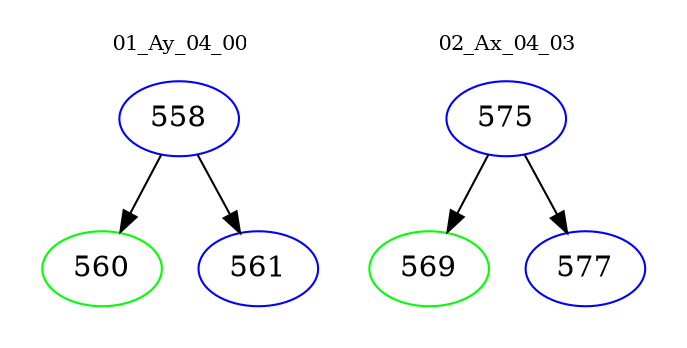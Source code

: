 digraph{
subgraph cluster_0 {
color = white
label = "01_Ay_04_00";
fontsize=10;
T0_558 [label="558", color="blue"]
T0_558 -> T0_560 [color="black"]
T0_560 [label="560", color="green"]
T0_558 -> T0_561 [color="black"]
T0_561 [label="561", color="blue"]
}
subgraph cluster_1 {
color = white
label = "02_Ax_04_03";
fontsize=10;
T1_575 [label="575", color="blue"]
T1_575 -> T1_569 [color="black"]
T1_569 [label="569", color="green"]
T1_575 -> T1_577 [color="black"]
T1_577 [label="577", color="blue"]
}
}
